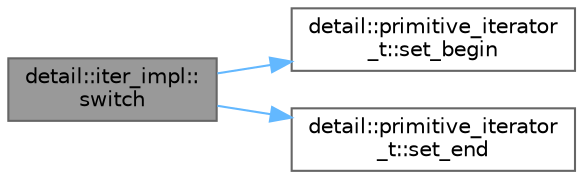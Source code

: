 digraph "detail::iter_impl::switch"
{
 // LATEX_PDF_SIZE
  bgcolor="transparent";
  edge [fontname=Helvetica,fontsize=10,labelfontname=Helvetica,labelfontsize=10];
  node [fontname=Helvetica,fontsize=10,shape=box,height=0.2,width=0.4];
  rankdir="LR";
  Node1 [id="Node000001",label="detail::iter_impl::\lswitch",height=0.2,width=0.4,color="gray40", fillcolor="grey60", style="filled", fontcolor="black",tooltip=" "];
  Node1 -> Node2 [id="edge3_Node000001_Node000002",color="steelblue1",style="solid",tooltip=" "];
  Node2 [id="Node000002",label="detail::primitive_iterator\l_t::set_begin",height=0.2,width=0.4,color="grey40", fillcolor="white", style="filled",URL="$classdetail_1_1primitive__iterator__t.html#ae05402e355829cd46a9b31365a7b1a49",tooltip="set iterator to a defined beginning"];
  Node1 -> Node3 [id="edge4_Node000001_Node000003",color="steelblue1",style="solid",tooltip=" "];
  Node3 [id="Node000003",label="detail::primitive_iterator\l_t::set_end",height=0.2,width=0.4,color="grey40", fillcolor="white", style="filled",URL="$classdetail_1_1primitive__iterator__t.html#a761383c368d1c32f11bbeb31a04e6488",tooltip="set iterator to a defined past the end"];
}
